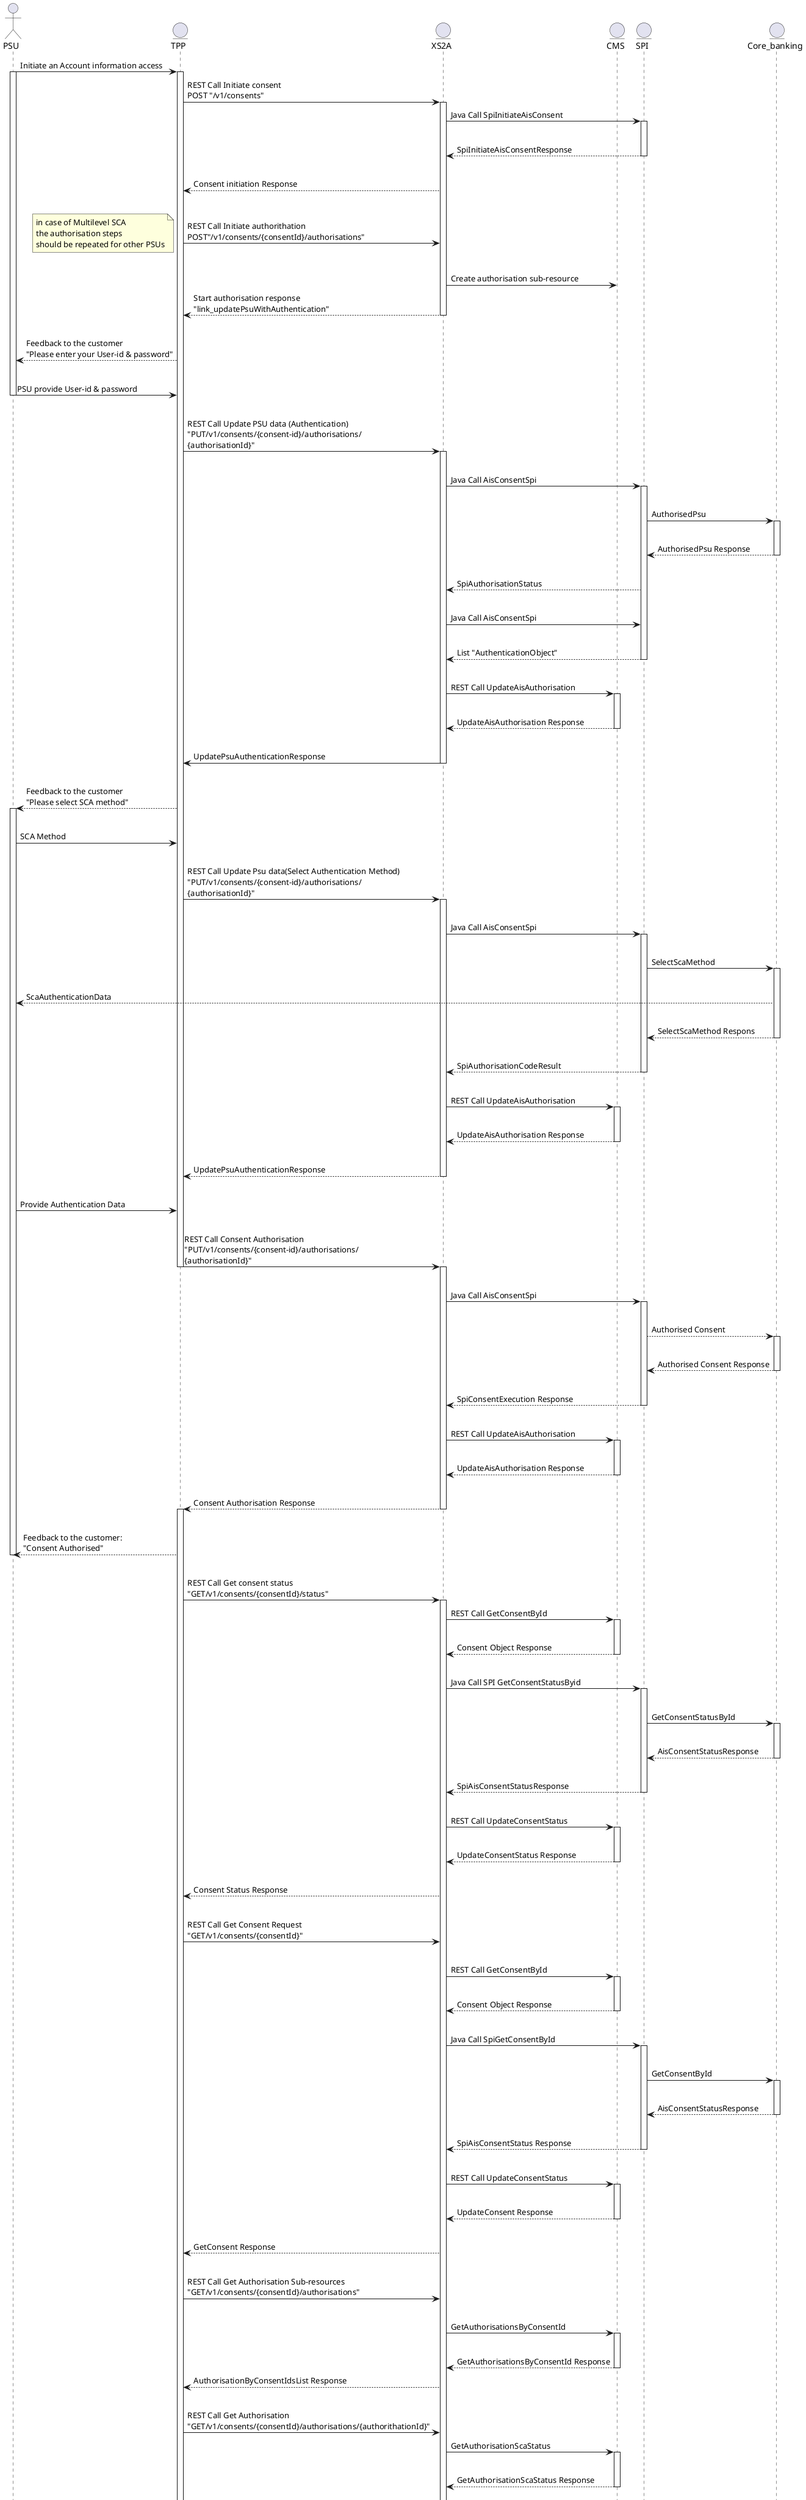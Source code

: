 @startuml
actor PSU
entity TPP
entity XS2A
entity CMS
entity SPI
entity Core_banking
PSU->TPP: Initiate an Account information access
activate PSU
activate TPP
TPP -> XS2A: REST Call Initiate consent\nPOST "/v1/consents"
activate XS2A
XS2A->SPI: Java Call SpiInitiateAisConsent
activate SPI
|||
SPI-->XS2A: SpiInitiateAisConsentResponse
deactivate SPI
|||
XS2A-->TPP:Consent initiation Response
|||
TPP->XS2A: REST Call Initiate authorithation\nPOST"/v1/consents/{consentId}/authorisations"
note left
         in case of Multilevel SCA
         the authorisation steps
         should be repeated for other PSUs
end note
|||
XS2A->CMS: Create authorisation sub-resource
XS2A-->TPP:Start authorisation response\n"link_updatePsuWithAuthentication"
deactivate XS2A
|||
TPP-->PSU: Feedback to the customer\n"Please enter your User-id & password"
|||
PSU->TPP: PSU provide User-id & password
deactivate PSU
|||
TPP->XS2A: REST Call Update PSU data (Authentication)\n"PUT/v1/consents/{consent-id}/authorisations/\n{authorisationId}"
activate XS2A
|||
XS2A->SPI: Java Call AisConsentSpi
activate SPI
|||
SPI->Core_banking: AuthorisedPsu
activate Core_banking
|||
Core_banking-->SPI: AuthorisedPsu Response
deactivate Core_banking
|||
SPI-->XS2A: SpiAuthorisationStatus
|||
XS2A->SPI: Java Call AisConsentSpi
|||
SPI-->XS2A: List "AuthenticationObject"
deactivate SPI
|||
XS2A->CMS: REST Call UpdateAisAuthorisation
activate CMS
|||
CMS-->XS2A: UpdateAisAuthorisation Response
deactivate CMS
|||
XS2A->TPP: UpdatePsuAuthenticationResponse
deactivate XS2A
|||
TPP-->PSU: Feedback to the customer\n"Please select SCA method"
activate PSU
|||
PSU->TPP: SCA Method
|||
TPP->XS2A: REST Call Update Psu data(Select Authentication Method)\n"PUT/v1/consents/{consent-id}/authorisations/\n{authorisationId}"
activate XS2A
|||
XS2A->SPI: Java Call AisConsentSpi
activate SPI
|||
SPI->Core_banking: SelectScaMethod
activate Core_banking
|||
Core_banking-->PSU: ScaAuthenticationData
|||
Core_banking-->SPI: SelectScaMethod Respons
deactivate Core_banking
|||
SPI-->XS2A: SpiAuthorisationCodeResult
deactivate SPI
|||
XS2A->CMS: REST Call UpdateAisAuthorisation
activate CMS
|||
CMS-->XS2A: UpdateAisAuthorisation Response
deactivate CMS
|||
XS2A-->TPP:UpdatePsuAuthenticationResponse
deactivate XS2A
|||
PSU->TPP: Provide Authentication Data
|||
TPP->XS2A: REST Call Consent Authorisation\n"PUT/v1/consents/{consent-id}/authorisations/\n{authorisationId}"
deactivate TPP
activate XS2A
|||
XS2A->SPI: Java Call AisConsentSpi
activate SPI
|||
SPI-->Core_banking: Authorised Consent
activate Core_banking
|||
Core_banking-->SPI: Authorised Consent Response
deactivate Core_banking
|||
SPI-->XS2A: SpiConsentExecution Response
deactivate SPI
|||
XS2A->CMS: REST Call UpdateAisAuthorisation
activate CMS
|||
CMS-->XS2A: UpdateAisAuthorisation Response
deactivate CMS
|||
XS2A-->TPP: Consent Authorisation Response
deactivate XS2A
activate TPP
|||
TPP-->PSU: Feedback to the customer:\n"Consent Authorised"
deactivate PSU
|||
TPP->XS2A: REST Call Get consent status\n"GET/v1/consents/{consentId}/status"
activate XS2A
XS2A->CMS: REST Call GetConsentById
activate CMS
|||
CMS-->XS2A: Consent Object Response
deactivate CMS
|||
XS2A->SPI: Java Call SPI GetConsentStatusByid
activate SPI
|||
SPI->Core_banking: GetConsentStatusById
activate Core_banking
|||
Core_banking-->SPI: AisConsentStatusResponse
deactivate Core_banking
|||
SPI-->XS2A: SpiAisConsentStatusResponse
deactivate SPI
|||
XS2A->CMS: REST Call UpdateConsentStatus
activate CMS
|||
CMS-->XS2A: UpdateConsentStatus Response
deactivate CMS
|||
XS2A-->TPP: Consent Status Response
|||
TPP->XS2A: REST Call Get Consent Request\n"GET/v1/consents/{consentId}"
|||
XS2A->CMS: REST Call GetConsentById
activate CMS
|||
CMS-->XS2A: Consent Object Response
deactivate CMS
|||
XS2A->SPI: Java Call SpiGetConsentById
activate SPI
|||
SPI->Core_banking: GetConsentById
activate Core_banking
|||
Core_banking-->SPI: AisConsentStatusResponse
deactivate Core_banking
|||
SPI-->XS2A: SpiAisConsentStatus Response
deactivate SPI
|||
XS2A->CMS: REST Call UpdateConsentStatus
activate CMS
|||
CMS-->XS2A: UpdateConsent Response
deactivate CMS
|||
XS2A-->TPP: GetConsent Response
|||
TPP->XS2A: REST Call Get Authorisation Sub-resources\n"GET/v1/consents/{consentId}/authorisations"
|||
XS2A->CMS: GetAuthorisationsByConsentId
activate CMS
|||
CMS-->XS2A: GetAuthorisationsByConsentId Response
deactivate CMS
XS2A-->TPP: AuthorisationByConsentIdsList Response
|||
TPP->XS2A: REST Call Get Authorisation\n"GET/v1/consents/{consentId}/authorisations/{authorithationId}"
XS2A->CMS: GetAuthorisationScaStatus
activate CMS
|||
CMS-->XS2A: GetAuthorisationScaStatus Response
deactivate CMS
|||
XS2A-->TPP: Sca Status
deactivate TPP
deactivate XS2A
@enduml
